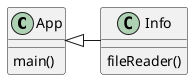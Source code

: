 @startuml
'https://plantuml.com/class-diagram

class App
class Info

App <|- Info

class App {
    main()
}

class Info {
    fileReader()
}

@enduml